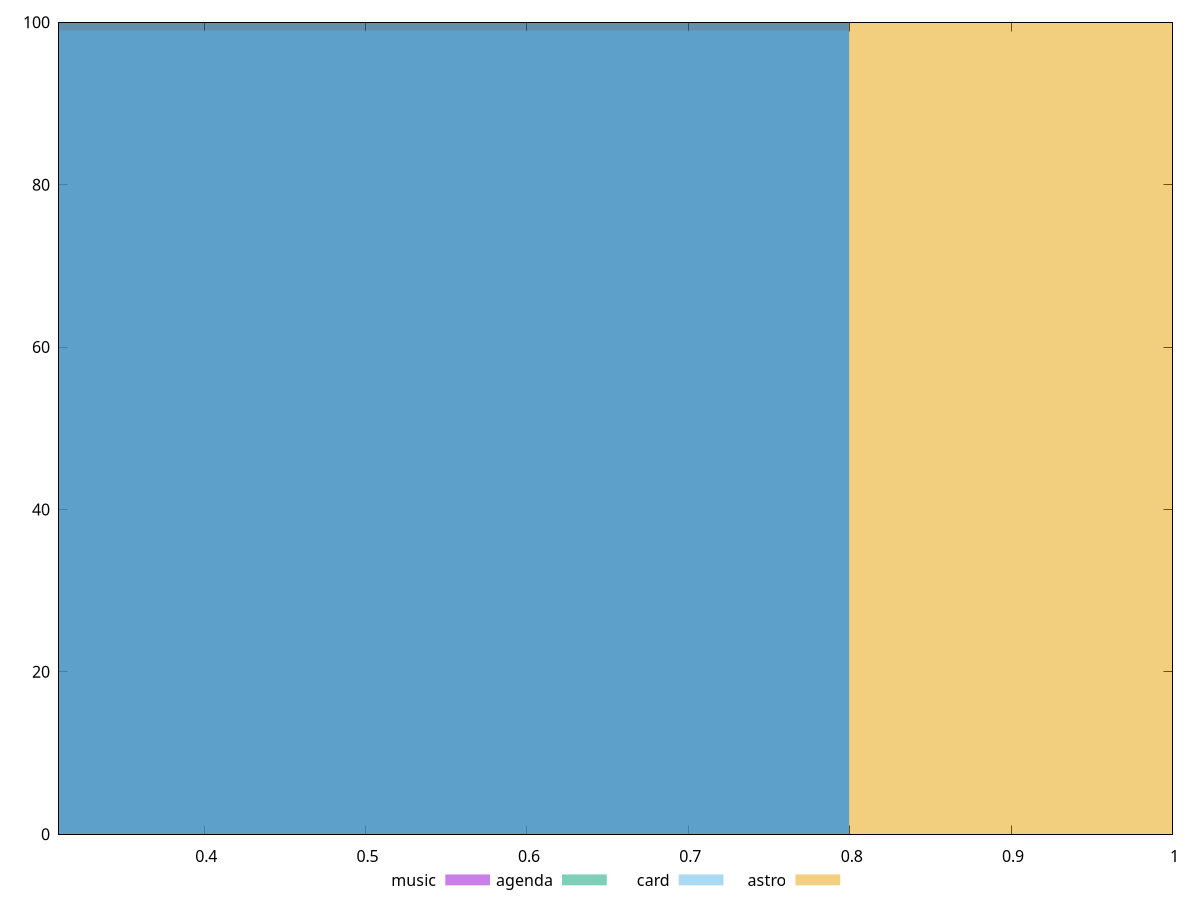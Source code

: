 reset

$music <<EOF
0.5330799033057582 100
EOF

$agenda <<EOF
0.5330799033057582 100
EOF

$card <<EOF
0.5330799033057582 99
EOF

$astro <<EOF
1.0661598066115163 100
EOF

set key outside below
set boxwidth 0.5330799033057582
set xrange [0.31:1]
set yrange [0:100]
set trange [0:100]
set style fill transparent solid 0.5 noborder
set terminal svg size 640, 520 enhanced background rgb 'white'
set output "reports/report_00027_2021-02-24T12-40-31.850Z/uses-rel-preload/comparison/histogram/all_score.svg"

plot $music title "music" with boxes, \
     $agenda title "agenda" with boxes, \
     $card title "card" with boxes, \
     $astro title "astro" with boxes

reset
